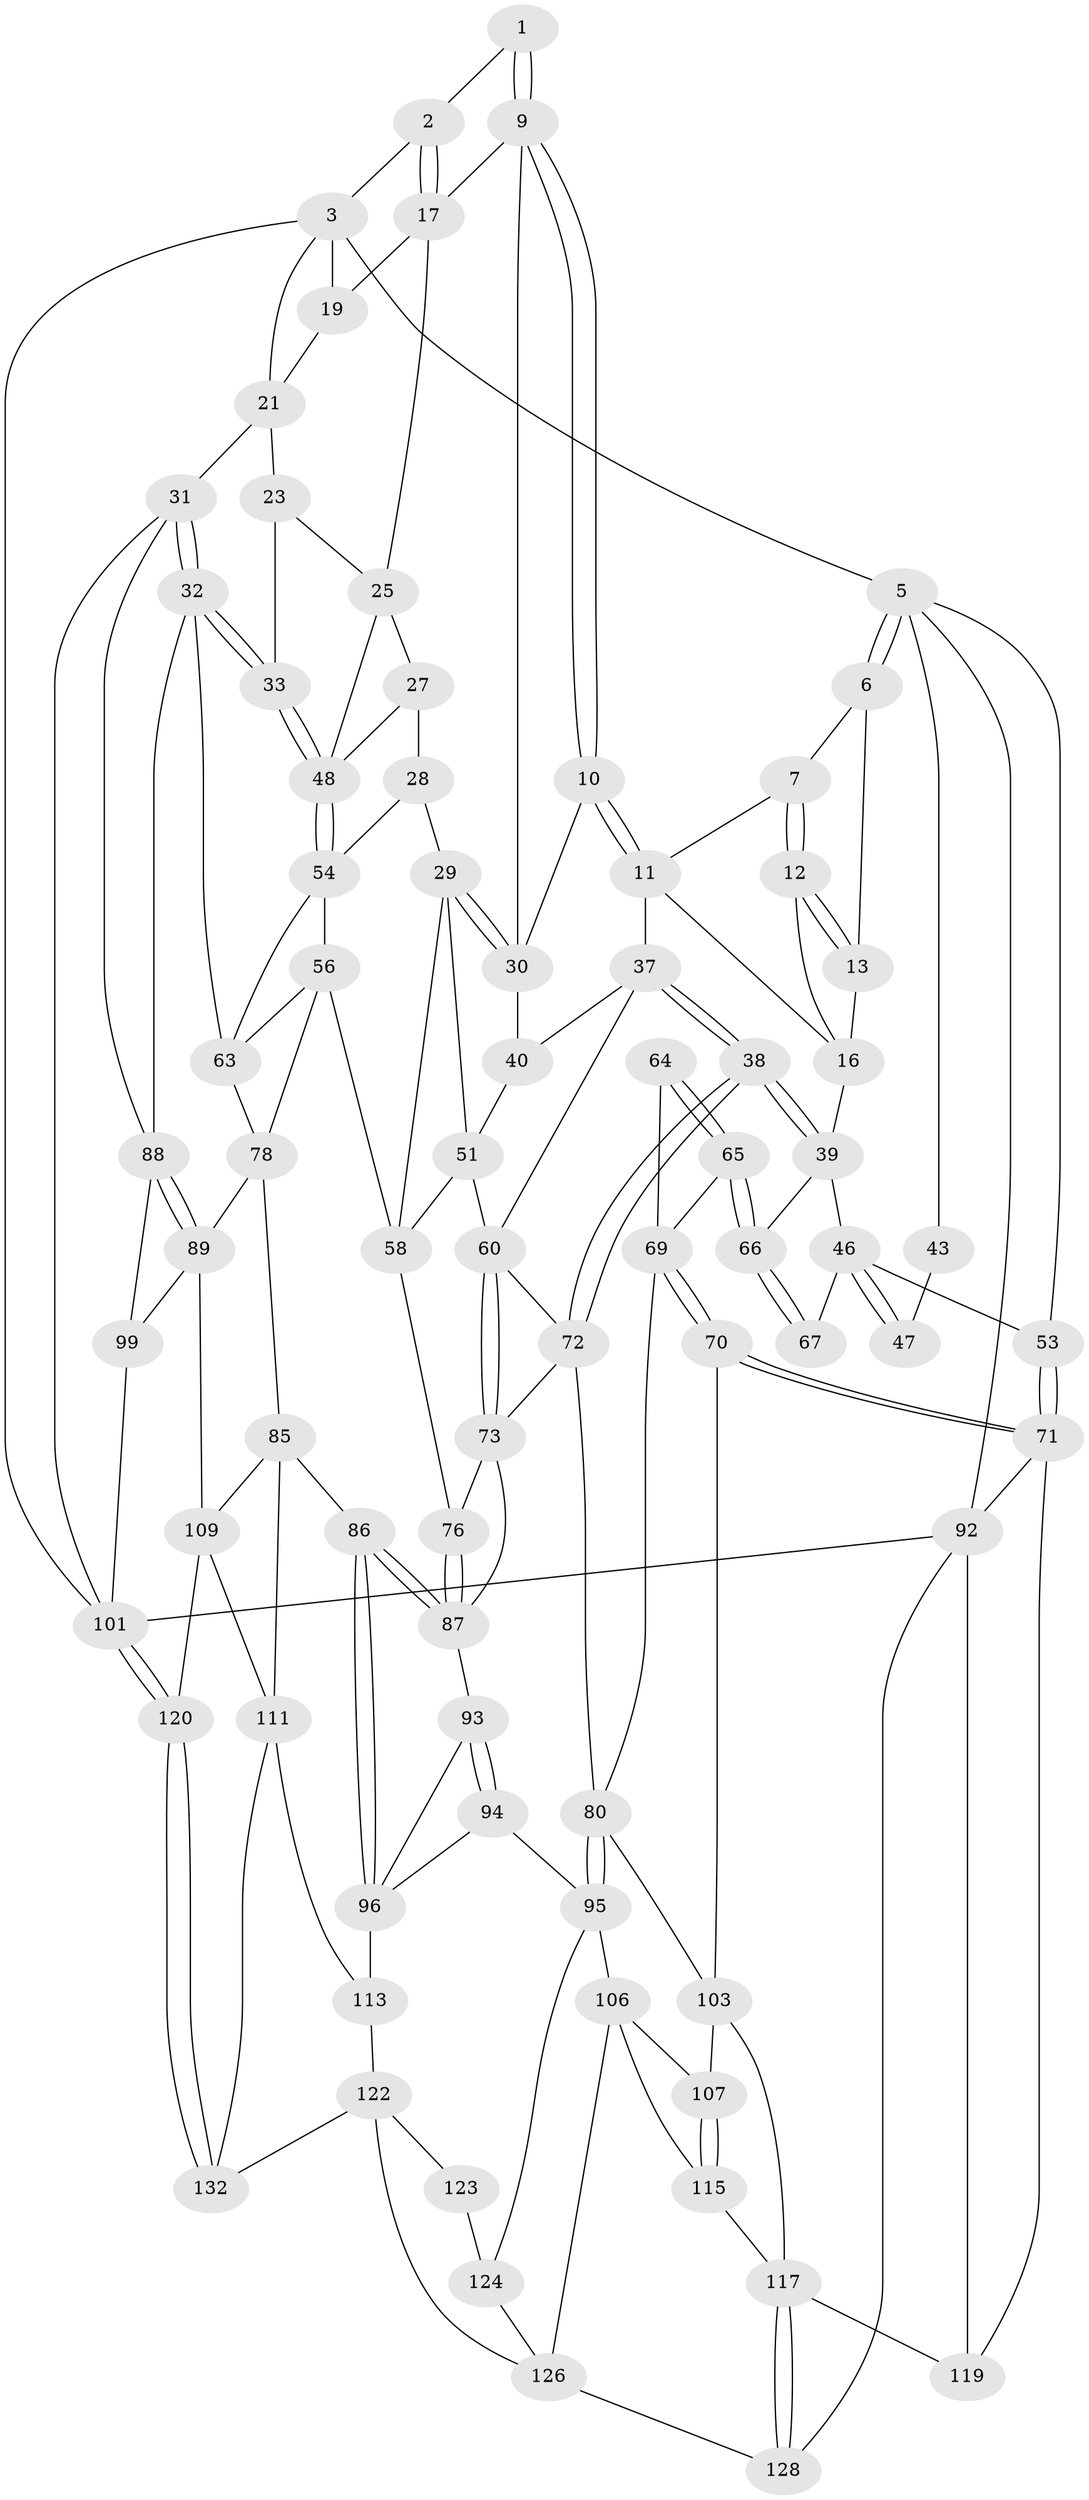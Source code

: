 // Generated by graph-tools (version 1.1) at 2025/24/03/03/25 07:24:35]
// undirected, 79 vertices, 172 edges
graph export_dot {
graph [start="1"]
  node [color=gray90,style=filled];
  1 [pos="+0.6441380046779358+0"];
  2 [pos="+0.7064194815717116+0"];
  3 [pos="+1+0",super="+4"];
  5 [pos="+0+0",super="+42"];
  6 [pos="+0.08609009284598687+0"];
  7 [pos="+0.26888194393397363+0",super="+8"];
  9 [pos="+0.5105384810960797+0.10107302617833214",super="+18"];
  10 [pos="+0.47847282670254787+0.12872680981708487"];
  11 [pos="+0.4534693511295856+0.11166114228397064",super="+15"];
  12 [pos="+0.2688848002534028+0"];
  13 [pos="+0.1772170220880557+0.1642985659686626",super="+14"];
  16 [pos="+0.2954116416918367+0.11307234364314972",super="+36"];
  17 [pos="+0.7109696325546223+0",super="+20"];
  19 [pos="+0.8791663923753289+0.06973753258651785"];
  21 [pos="+1+0",super="+22"];
  23 [pos="+0.9533334683730513+0.11535646119490107",super="+24"];
  25 [pos="+0.8429142487480561+0.16446390281242507",super="+26"];
  27 [pos="+0.8084535794563676+0.20135693069170107"];
  28 [pos="+0.7243678588244251+0.2577601068761585"];
  29 [pos="+0.7120429092020406+0.25657315981072565",super="+50"];
  30 [pos="+0.662163575615842+0.18120101376074177",super="+35"];
  31 [pos="+1+0.41627995795888834",super="+97"];
  32 [pos="+1+0.4153795408631249",super="+79"];
  33 [pos="+1+0.41410201383992545",super="+34"];
  37 [pos="+0.3113816731886038+0.3361009258758346",super="+41"];
  38 [pos="+0.28910953269859224+0.34118878913314665"];
  39 [pos="+0.26531259969886+0.3340561202085137",super="+45"];
  40 [pos="+0.4777623066766996+0.2530292301255934"];
  43 [pos="+0+0.1579372643121446",super="+44"];
  46 [pos="+0.09320068341985123+0.320600963599469",super="+52"];
  47 [pos="+0.08647451322779262+0.31170119383849887"];
  48 [pos="+0.9670706730231182+0.3838954611166111",super="+49"];
  51 [pos="+0.5747763577661723+0.32945322043423475",super="+59"];
  53 [pos="+0+0.4246247677473691"];
  54 [pos="+0.9202849167724028+0.38499945928036394",super="+55"];
  56 [pos="+0.7617513985475469+0.3938651617356125",super="+57"];
  58 [pos="+0.6822652311893275+0.4721949096015266",super="+62"];
  60 [pos="+0.47576344158303047+0.4260815889226532",super="+61"];
  63 [pos="+0.825315098096301+0.4391931439391951",super="+77"];
  64 [pos="+0.04105666349051472+0.4393101568868033",super="+68"];
  65 [pos="+0.16432565555152337+0.4748400734694611",super="+83"];
  66 [pos="+0.1924595315240528+0.41690762877264315"];
  67 [pos="+0.019853293735894475+0.41516381292539606"];
  69 [pos="+0+0.6349254876149127",super="+82"];
  70 [pos="+0+0.6567081666497442"];
  71 [pos="+0+0.6770588107971498",super="+91"];
  72 [pos="+0.3573090087516296+0.6021612026834209",super="+75"];
  73 [pos="+0.5041098531258975+0.5538077073593427",super="+74"];
  76 [pos="+0.5761307727271188+0.5462446804160925"];
  78 [pos="+0.6971900283319772+0.48389190140435906",super="+84"];
  80 [pos="+0.35171974918968396+0.6144503905050475",super="+81"];
  85 [pos="+0.7129210832573634+0.6755672634086888",super="+110"];
  86 [pos="+0.6741137927776543+0.6798163436623135"];
  87 [pos="+0.620783624170815+0.6420276770399578",super="+90"];
  88 [pos="+0.810071128963495+0.6324658459525849",super="+98"];
  89 [pos="+0.797308987349853+0.6461742328583511",super="+100"];
  92 [pos="+0+1",super="+129"];
  93 [pos="+0.5155859190187001+0.7283213498496983"];
  94 [pos="+0.4536976276574765+0.7922435798204813"];
  95 [pos="+0.42038399312282765+0.7926285235809861",super="+105"];
  96 [pos="+0.622586180391498+0.7501640825558645",super="+114"];
  99 [pos="+0.9593140815613352+0.7554523725925062"];
  101 [pos="+1+1",super="+102"];
  103 [pos="+0.19463024002005272+0.7342682995412704",super="+104"];
  106 [pos="+0.3958068658620004+0.8224593653460982",super="+127"];
  107 [pos="+0.310787618956373+0.8097470880858538",super="+108"];
  109 [pos="+0.8900290868070422+0.8269522895159723",super="+121"];
  111 [pos="+0.7288680878731532+0.9022561268658092",super="+112"];
  113 [pos="+0.5972175314723266+0.8778542498854732"];
  115 [pos="+0.2563034788749476+0.8902065102358397",super="+116"];
  117 [pos="+0.11898960618969896+0.8902134280806298",super="+118"];
  119 [pos="+0+0.8800721533853427"];
  120 [pos="+1+1"];
  122 [pos="+0.5675055182982033+0.9037875661771662",super="+131"];
  123 [pos="+0.5245032857916274+0.9226967747448852"];
  124 [pos="+0.4444628443472546+0.8783306644971455",super="+125"];
  126 [pos="+0.34139897225765264+1",super="+130"];
  128 [pos="+0.16929505191511074+1"];
  132 [pos="+0.6308277370265689+1"];
  1 -- 2;
  1 -- 9;
  1 -- 9;
  2 -- 3;
  2 -- 17;
  2 -- 17;
  3 -- 19;
  3 -- 5;
  3 -- 101;
  3 -- 21;
  5 -- 6;
  5 -- 6;
  5 -- 92;
  5 -- 53;
  5 -- 43;
  6 -- 7;
  6 -- 13;
  7 -- 12;
  7 -- 12;
  7 -- 11;
  9 -- 10;
  9 -- 10;
  9 -- 17;
  9 -- 30;
  10 -- 11;
  10 -- 11;
  10 -- 30;
  11 -- 16;
  11 -- 37;
  12 -- 13;
  12 -- 13;
  12 -- 16;
  13 -- 16;
  16 -- 39;
  17 -- 19;
  17 -- 25;
  19 -- 21;
  21 -- 31;
  21 -- 23;
  23 -- 33 [weight=2];
  23 -- 25;
  25 -- 48;
  25 -- 27;
  27 -- 28;
  27 -- 48;
  28 -- 29;
  28 -- 54;
  29 -- 30;
  29 -- 30;
  29 -- 58;
  29 -- 51;
  30 -- 40;
  31 -- 32;
  31 -- 32;
  31 -- 101;
  31 -- 88;
  32 -- 33;
  32 -- 33;
  32 -- 88;
  32 -- 63;
  33 -- 48;
  33 -- 48;
  37 -- 38;
  37 -- 38;
  37 -- 40;
  37 -- 60;
  38 -- 39;
  38 -- 39;
  38 -- 72;
  38 -- 72;
  39 -- 66;
  39 -- 46;
  40 -- 51;
  43 -- 47 [weight=2];
  46 -- 47;
  46 -- 47;
  46 -- 67;
  46 -- 53;
  48 -- 54;
  48 -- 54;
  51 -- 60;
  51 -- 58;
  53 -- 71;
  53 -- 71;
  54 -- 63;
  54 -- 56;
  56 -- 63;
  56 -- 58;
  56 -- 78;
  58 -- 76;
  60 -- 73;
  60 -- 73;
  60 -- 72;
  63 -- 78;
  64 -- 65 [weight=2];
  64 -- 65;
  64 -- 69;
  65 -- 66;
  65 -- 66;
  65 -- 69;
  66 -- 67;
  66 -- 67;
  69 -- 70;
  69 -- 70;
  69 -- 80;
  70 -- 71;
  70 -- 71;
  70 -- 103;
  71 -- 92;
  71 -- 119;
  72 -- 73;
  72 -- 80;
  73 -- 76;
  73 -- 87;
  76 -- 87;
  76 -- 87;
  78 -- 89;
  78 -- 85;
  80 -- 95;
  80 -- 95;
  80 -- 103;
  85 -- 86;
  85 -- 109;
  85 -- 111;
  86 -- 87;
  86 -- 87;
  86 -- 96;
  86 -- 96;
  87 -- 93;
  88 -- 89;
  88 -- 89;
  88 -- 99;
  89 -- 99;
  89 -- 109;
  92 -- 101;
  92 -- 128;
  92 -- 119;
  93 -- 94;
  93 -- 94;
  93 -- 96;
  94 -- 95;
  94 -- 96;
  95 -- 106;
  95 -- 124;
  96 -- 113;
  99 -- 101;
  101 -- 120;
  101 -- 120;
  103 -- 107;
  103 -- 117;
  106 -- 107;
  106 -- 115;
  106 -- 126;
  107 -- 115 [weight=2];
  107 -- 115;
  109 -- 120;
  109 -- 111;
  111 -- 113;
  111 -- 132;
  113 -- 122;
  115 -- 117;
  117 -- 128;
  117 -- 128;
  117 -- 119;
  120 -- 132;
  120 -- 132;
  122 -- 123;
  122 -- 132;
  122 -- 126;
  123 -- 124 [weight=2];
  124 -- 126;
  126 -- 128;
}
